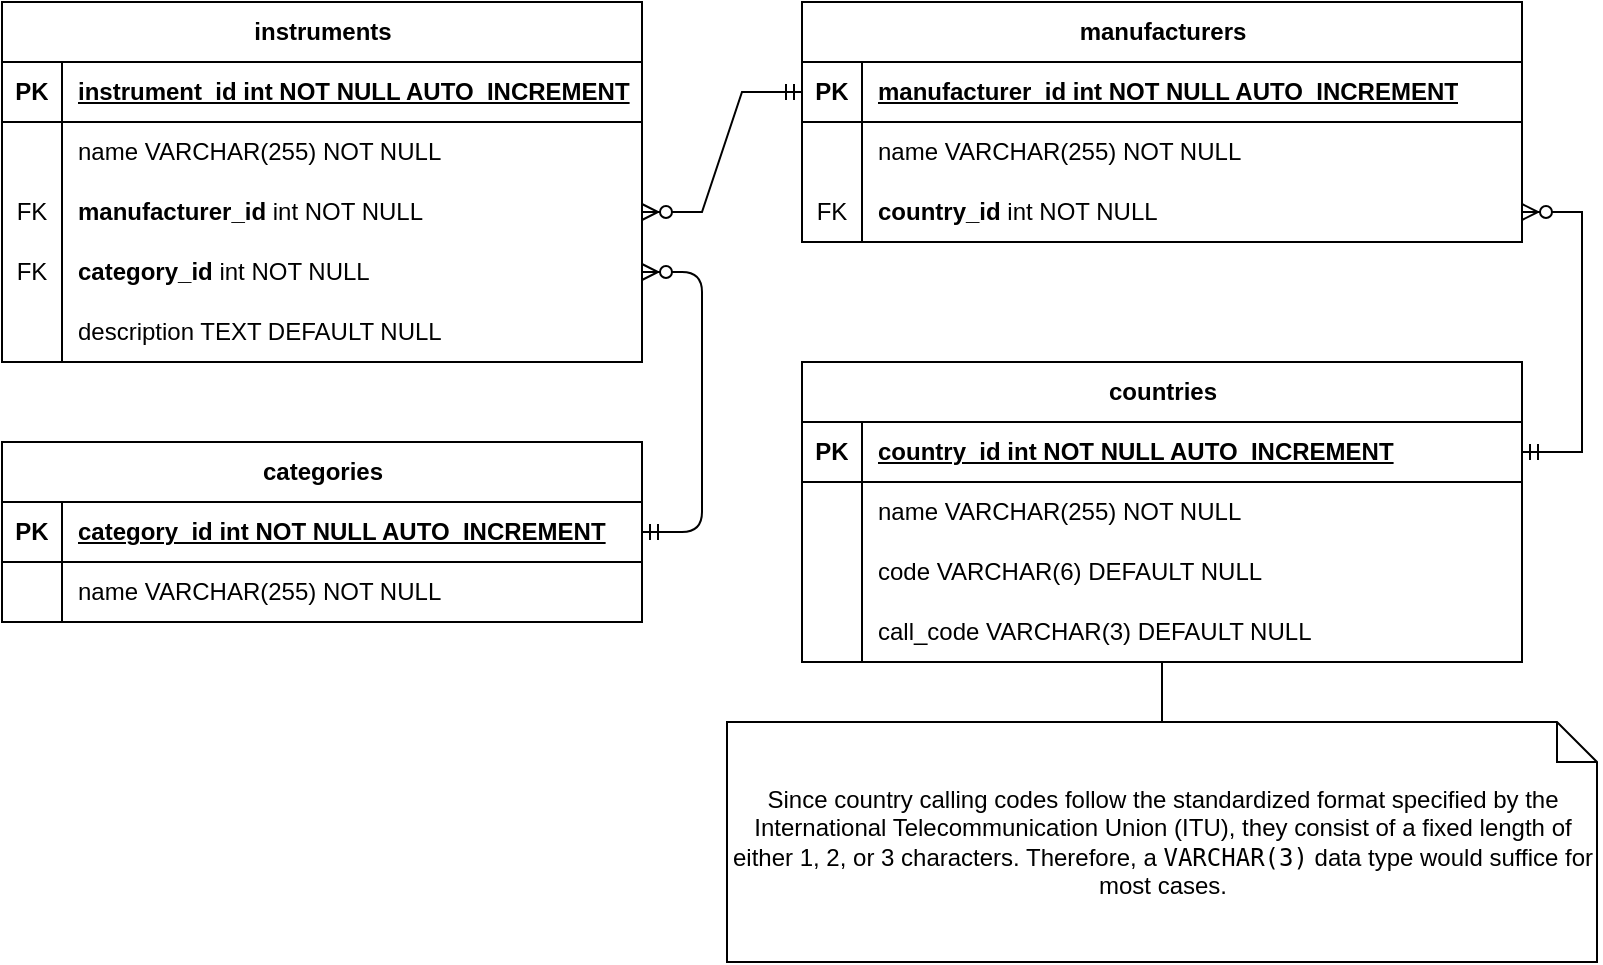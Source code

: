 <mxfile version="23.1.6" type="github">
  <diagram id="R2lEEEUBdFMjLlhIrx00" name="Page-1">
    <mxGraphModel dx="1195" dy="633" grid="1" gridSize="10" guides="1" tooltips="1" connect="1" arrows="1" fold="1" page="1" pageScale="1" pageWidth="850" pageHeight="1100" math="0" shadow="0" extFonts="Permanent Marker^https://fonts.googleapis.com/css?family=Permanent+Marker">
      <root>
        <mxCell id="0" />
        <mxCell id="1" parent="0" />
        <mxCell id="uTU5A2QFwylP1xqzKWEk-14" value="instruments" style="shape=table;startSize=30;container=1;collapsible=1;childLayout=tableLayout;fixedRows=1;rowLines=0;fontStyle=1;align=center;resizeLast=1;html=1;" parent="1" vertex="1">
          <mxGeometry x="40" y="100" width="320" height="180" as="geometry" />
        </mxCell>
        <mxCell id="uTU5A2QFwylP1xqzKWEk-15" value="" style="shape=tableRow;horizontal=0;startSize=0;swimlaneHead=0;swimlaneBody=0;fillColor=none;collapsible=0;dropTarget=0;points=[[0,0.5],[1,0.5]];portConstraint=eastwest;top=0;left=0;right=0;bottom=1;" parent="uTU5A2QFwylP1xqzKWEk-14" vertex="1">
          <mxGeometry y="30" width="320" height="30" as="geometry" />
        </mxCell>
        <mxCell id="uTU5A2QFwylP1xqzKWEk-16" value="PK" style="shape=partialRectangle;connectable=0;fillColor=none;top=0;left=0;bottom=0;right=0;fontStyle=1;overflow=hidden;whiteSpace=wrap;html=1;" parent="uTU5A2QFwylP1xqzKWEk-15" vertex="1">
          <mxGeometry width="30" height="30" as="geometry">
            <mxRectangle width="30" height="30" as="alternateBounds" />
          </mxGeometry>
        </mxCell>
        <mxCell id="uTU5A2QFwylP1xqzKWEk-17" value="instrument_id int NOT NULL AUTO_INCREMENT" style="shape=partialRectangle;connectable=0;fillColor=none;top=0;left=0;bottom=0;right=0;align=left;spacingLeft=6;fontStyle=5;overflow=hidden;whiteSpace=wrap;html=1;" parent="uTU5A2QFwylP1xqzKWEk-15" vertex="1">
          <mxGeometry x="30" width="290" height="30" as="geometry">
            <mxRectangle width="290" height="30" as="alternateBounds" />
          </mxGeometry>
        </mxCell>
        <mxCell id="uTU5A2QFwylP1xqzKWEk-18" value="" style="shape=tableRow;horizontal=0;startSize=0;swimlaneHead=0;swimlaneBody=0;fillColor=none;collapsible=0;dropTarget=0;points=[[0,0.5],[1,0.5]];portConstraint=eastwest;top=0;left=0;right=0;bottom=0;" parent="uTU5A2QFwylP1xqzKWEk-14" vertex="1">
          <mxGeometry y="60" width="320" height="30" as="geometry" />
        </mxCell>
        <mxCell id="uTU5A2QFwylP1xqzKWEk-19" value="" style="shape=partialRectangle;connectable=0;fillColor=none;top=0;left=0;bottom=0;right=0;editable=1;overflow=hidden;whiteSpace=wrap;html=1;" parent="uTU5A2QFwylP1xqzKWEk-18" vertex="1">
          <mxGeometry width="30" height="30" as="geometry">
            <mxRectangle width="30" height="30" as="alternateBounds" />
          </mxGeometry>
        </mxCell>
        <mxCell id="uTU5A2QFwylP1xqzKWEk-20" value="name VARCHAR(255) NOT NULL" style="shape=partialRectangle;connectable=0;fillColor=none;top=0;left=0;bottom=0;right=0;align=left;spacingLeft=6;overflow=hidden;whiteSpace=wrap;html=1;" parent="uTU5A2QFwylP1xqzKWEk-18" vertex="1">
          <mxGeometry x="30" width="290" height="30" as="geometry">
            <mxRectangle width="290" height="30" as="alternateBounds" />
          </mxGeometry>
        </mxCell>
        <mxCell id="uTU5A2QFwylP1xqzKWEk-21" value="" style="shape=tableRow;horizontal=0;startSize=0;swimlaneHead=0;swimlaneBody=0;fillColor=none;collapsible=0;dropTarget=0;points=[[0,0.5],[1,0.5]];portConstraint=eastwest;top=0;left=0;right=0;bottom=0;" parent="uTU5A2QFwylP1xqzKWEk-14" vertex="1">
          <mxGeometry y="90" width="320" height="30" as="geometry" />
        </mxCell>
        <mxCell id="uTU5A2QFwylP1xqzKWEk-22" value="FK" style="shape=partialRectangle;connectable=0;fillColor=none;top=0;left=0;bottom=0;right=0;editable=1;overflow=hidden;whiteSpace=wrap;html=1;" parent="uTU5A2QFwylP1xqzKWEk-21" vertex="1">
          <mxGeometry width="30" height="30" as="geometry">
            <mxRectangle width="30" height="30" as="alternateBounds" />
          </mxGeometry>
        </mxCell>
        <mxCell id="uTU5A2QFwylP1xqzKWEk-23" value="&lt;b&gt;manufacturer_id&lt;/b&gt; int NOT NULL" style="shape=partialRectangle;connectable=0;fillColor=none;top=0;left=0;bottom=0;right=0;align=left;spacingLeft=6;overflow=hidden;whiteSpace=wrap;html=1;" parent="uTU5A2QFwylP1xqzKWEk-21" vertex="1">
          <mxGeometry x="30" width="290" height="30" as="geometry">
            <mxRectangle width="290" height="30" as="alternateBounds" />
          </mxGeometry>
        </mxCell>
        <mxCell id="uTU5A2QFwylP1xqzKWEk-24" value="" style="shape=tableRow;horizontal=0;startSize=0;swimlaneHead=0;swimlaneBody=0;fillColor=none;collapsible=0;dropTarget=0;points=[[0,0.5],[1,0.5]];portConstraint=eastwest;top=0;left=0;right=0;bottom=0;" parent="uTU5A2QFwylP1xqzKWEk-14" vertex="1">
          <mxGeometry y="120" width="320" height="30" as="geometry" />
        </mxCell>
        <mxCell id="uTU5A2QFwylP1xqzKWEk-25" value="FK" style="shape=partialRectangle;connectable=0;fillColor=none;top=0;left=0;bottom=0;right=0;editable=1;overflow=hidden;whiteSpace=wrap;html=1;" parent="uTU5A2QFwylP1xqzKWEk-24" vertex="1">
          <mxGeometry width="30" height="30" as="geometry">
            <mxRectangle width="30" height="30" as="alternateBounds" />
          </mxGeometry>
        </mxCell>
        <mxCell id="uTU5A2QFwylP1xqzKWEk-26" value="&lt;b&gt;category_id&lt;/b&gt; int NOT NULL" style="shape=partialRectangle;connectable=0;fillColor=none;top=0;left=0;bottom=0;right=0;align=left;spacingLeft=6;overflow=hidden;whiteSpace=wrap;html=1;" parent="uTU5A2QFwylP1xqzKWEk-24" vertex="1">
          <mxGeometry x="30" width="290" height="30" as="geometry">
            <mxRectangle width="290" height="30" as="alternateBounds" />
          </mxGeometry>
        </mxCell>
        <mxCell id="uTU5A2QFwylP1xqzKWEk-28" value="" style="shape=tableRow;horizontal=0;startSize=0;swimlaneHead=0;swimlaneBody=0;fillColor=none;collapsible=0;dropTarget=0;points=[[0,0.5],[1,0.5]];portConstraint=eastwest;top=0;left=0;right=0;bottom=0;" parent="uTU5A2QFwylP1xqzKWEk-14" vertex="1">
          <mxGeometry y="150" width="320" height="30" as="geometry" />
        </mxCell>
        <mxCell id="uTU5A2QFwylP1xqzKWEk-29" value="" style="shape=partialRectangle;connectable=0;fillColor=none;top=0;left=0;bottom=0;right=0;editable=1;overflow=hidden;whiteSpace=wrap;html=1;" parent="uTU5A2QFwylP1xqzKWEk-28" vertex="1">
          <mxGeometry width="30" height="30" as="geometry">
            <mxRectangle width="30" height="30" as="alternateBounds" />
          </mxGeometry>
        </mxCell>
        <mxCell id="uTU5A2QFwylP1xqzKWEk-30" value="description TEXT DEFAULT NULL" style="shape=partialRectangle;connectable=0;fillColor=none;top=0;left=0;bottom=0;right=0;align=left;spacingLeft=6;overflow=hidden;whiteSpace=wrap;html=1;" parent="uTU5A2QFwylP1xqzKWEk-28" vertex="1">
          <mxGeometry x="30" width="290" height="30" as="geometry">
            <mxRectangle width="290" height="30" as="alternateBounds" />
          </mxGeometry>
        </mxCell>
        <mxCell id="uTU5A2QFwylP1xqzKWEk-31" value="categories" style="shape=table;startSize=30;container=1;collapsible=1;childLayout=tableLayout;fixedRows=1;rowLines=0;fontStyle=1;align=center;resizeLast=1;html=1;rounded=0;swimlaneLine=1;shadow=0;" parent="1" vertex="1">
          <mxGeometry x="40" y="320" width="320" height="90" as="geometry" />
        </mxCell>
        <mxCell id="uTU5A2QFwylP1xqzKWEk-32" value="" style="shape=tableRow;horizontal=0;startSize=0;swimlaneHead=0;swimlaneBody=0;fillColor=none;collapsible=0;dropTarget=0;points=[[0,0.5],[1,0.5]];portConstraint=eastwest;top=0;left=0;right=0;bottom=1;" parent="uTU5A2QFwylP1xqzKWEk-31" vertex="1">
          <mxGeometry y="30" width="320" height="30" as="geometry" />
        </mxCell>
        <mxCell id="uTU5A2QFwylP1xqzKWEk-33" value="PK" style="shape=partialRectangle;connectable=0;fillColor=none;top=0;left=0;bottom=0;right=0;fontStyle=1;overflow=hidden;whiteSpace=wrap;html=1;" parent="uTU5A2QFwylP1xqzKWEk-32" vertex="1">
          <mxGeometry width="30" height="30" as="geometry">
            <mxRectangle width="30" height="30" as="alternateBounds" />
          </mxGeometry>
        </mxCell>
        <mxCell id="uTU5A2QFwylP1xqzKWEk-34" value="category_id int NOT NULL AUTO_INCREMENT" style="shape=partialRectangle;connectable=0;fillColor=none;top=0;left=0;bottom=0;right=0;align=left;spacingLeft=6;fontStyle=5;overflow=hidden;whiteSpace=wrap;html=1;" parent="uTU5A2QFwylP1xqzKWEk-32" vertex="1">
          <mxGeometry x="30" width="290" height="30" as="geometry">
            <mxRectangle width="290" height="30" as="alternateBounds" />
          </mxGeometry>
        </mxCell>
        <mxCell id="uTU5A2QFwylP1xqzKWEk-35" value="" style="shape=tableRow;horizontal=0;startSize=0;swimlaneHead=0;swimlaneBody=0;fillColor=none;collapsible=0;dropTarget=0;points=[[0,0.5],[1,0.5]];portConstraint=eastwest;top=0;left=0;right=0;bottom=0;" parent="uTU5A2QFwylP1xqzKWEk-31" vertex="1">
          <mxGeometry y="60" width="320" height="30" as="geometry" />
        </mxCell>
        <mxCell id="uTU5A2QFwylP1xqzKWEk-36" value="" style="shape=partialRectangle;connectable=0;fillColor=none;top=0;left=0;bottom=0;right=0;editable=1;overflow=hidden;whiteSpace=wrap;html=1;" parent="uTU5A2QFwylP1xqzKWEk-35" vertex="1">
          <mxGeometry width="30" height="30" as="geometry">
            <mxRectangle width="30" height="30" as="alternateBounds" />
          </mxGeometry>
        </mxCell>
        <mxCell id="uTU5A2QFwylP1xqzKWEk-37" value="name VARCHAR(255) NOT NULL" style="shape=partialRectangle;connectable=0;fillColor=none;top=0;left=0;bottom=0;right=0;align=left;spacingLeft=6;overflow=hidden;whiteSpace=wrap;html=1;" parent="uTU5A2QFwylP1xqzKWEk-35" vertex="1">
          <mxGeometry x="30" width="290" height="30" as="geometry">
            <mxRectangle width="290" height="30" as="alternateBounds" />
          </mxGeometry>
        </mxCell>
        <mxCell id="uTU5A2QFwylP1xqzKWEk-44" value="" style="edgeStyle=entityRelationEdgeStyle;fontSize=12;html=1;endArrow=ERzeroToMany;startArrow=ERmandOne;rounded=1;curved=0;" parent="1" source="uTU5A2QFwylP1xqzKWEk-32" target="uTU5A2QFwylP1xqzKWEk-24" edge="1">
          <mxGeometry width="100" height="100" relative="1" as="geometry">
            <mxPoint x="370" y="330" as="sourcePoint" />
            <mxPoint x="470" y="230" as="targetPoint" />
            <Array as="points">
              <mxPoint x="420" y="420" />
              <mxPoint x="410" y="440" />
              <mxPoint x="400" y="440" />
              <mxPoint x="400" y="440" />
              <mxPoint x="400" y="450" />
            </Array>
          </mxGeometry>
        </mxCell>
        <mxCell id="zEMKtuR8H-E7qVrc66Bj-1" value="manufacturers" style="shape=table;startSize=30;container=1;collapsible=1;childLayout=tableLayout;fixedRows=1;rowLines=0;fontStyle=1;align=center;resizeLast=1;html=1;" vertex="1" parent="1">
          <mxGeometry x="440" y="100" width="360" height="120" as="geometry" />
        </mxCell>
        <mxCell id="zEMKtuR8H-E7qVrc66Bj-2" value="" style="shape=tableRow;horizontal=0;startSize=0;swimlaneHead=0;swimlaneBody=0;fillColor=none;collapsible=0;dropTarget=0;points=[[0,0.5],[1,0.5]];portConstraint=eastwest;top=0;left=0;right=0;bottom=1;" vertex="1" parent="zEMKtuR8H-E7qVrc66Bj-1">
          <mxGeometry y="30" width="360" height="30" as="geometry" />
        </mxCell>
        <mxCell id="zEMKtuR8H-E7qVrc66Bj-3" value="PK" style="shape=partialRectangle;connectable=0;fillColor=none;top=0;left=0;bottom=0;right=0;fontStyle=1;overflow=hidden;whiteSpace=wrap;html=1;" vertex="1" parent="zEMKtuR8H-E7qVrc66Bj-2">
          <mxGeometry width="30" height="30" as="geometry">
            <mxRectangle width="30" height="30" as="alternateBounds" />
          </mxGeometry>
        </mxCell>
        <mxCell id="zEMKtuR8H-E7qVrc66Bj-4" value="manufacturer_id int NOT NULL AUTO_INCREMENT" style="shape=partialRectangle;connectable=0;fillColor=none;top=0;left=0;bottom=0;right=0;align=left;spacingLeft=6;fontStyle=5;overflow=hidden;whiteSpace=wrap;html=1;" vertex="1" parent="zEMKtuR8H-E7qVrc66Bj-2">
          <mxGeometry x="30" width="330" height="30" as="geometry">
            <mxRectangle width="330" height="30" as="alternateBounds" />
          </mxGeometry>
        </mxCell>
        <mxCell id="zEMKtuR8H-E7qVrc66Bj-5" value="" style="shape=tableRow;horizontal=0;startSize=0;swimlaneHead=0;swimlaneBody=0;fillColor=none;collapsible=0;dropTarget=0;points=[[0,0.5],[1,0.5]];portConstraint=eastwest;top=0;left=0;right=0;bottom=0;" vertex="1" parent="zEMKtuR8H-E7qVrc66Bj-1">
          <mxGeometry y="60" width="360" height="30" as="geometry" />
        </mxCell>
        <mxCell id="zEMKtuR8H-E7qVrc66Bj-6" value="" style="shape=partialRectangle;connectable=0;fillColor=none;top=0;left=0;bottom=0;right=0;editable=1;overflow=hidden;whiteSpace=wrap;html=1;" vertex="1" parent="zEMKtuR8H-E7qVrc66Bj-5">
          <mxGeometry width="30" height="30" as="geometry">
            <mxRectangle width="30" height="30" as="alternateBounds" />
          </mxGeometry>
        </mxCell>
        <mxCell id="zEMKtuR8H-E7qVrc66Bj-7" value="name VARCHAR(255) NOT NULL" style="shape=partialRectangle;connectable=0;fillColor=none;top=0;left=0;bottom=0;right=0;align=left;spacingLeft=6;overflow=hidden;whiteSpace=wrap;html=1;" vertex="1" parent="zEMKtuR8H-E7qVrc66Bj-5">
          <mxGeometry x="30" width="330" height="30" as="geometry">
            <mxRectangle width="330" height="30" as="alternateBounds" />
          </mxGeometry>
        </mxCell>
        <mxCell id="zEMKtuR8H-E7qVrc66Bj-8" value="" style="shape=tableRow;horizontal=0;startSize=0;swimlaneHead=0;swimlaneBody=0;fillColor=none;collapsible=0;dropTarget=0;points=[[0,0.5],[1,0.5]];portConstraint=eastwest;top=0;left=0;right=0;bottom=0;" vertex="1" parent="zEMKtuR8H-E7qVrc66Bj-1">
          <mxGeometry y="90" width="360" height="30" as="geometry" />
        </mxCell>
        <mxCell id="zEMKtuR8H-E7qVrc66Bj-9" value="FK" style="shape=partialRectangle;connectable=0;fillColor=none;top=0;left=0;bottom=0;right=0;editable=1;overflow=hidden;whiteSpace=wrap;html=1;" vertex="1" parent="zEMKtuR8H-E7qVrc66Bj-8">
          <mxGeometry width="30" height="30" as="geometry">
            <mxRectangle width="30" height="30" as="alternateBounds" />
          </mxGeometry>
        </mxCell>
        <mxCell id="zEMKtuR8H-E7qVrc66Bj-10" value="&lt;b&gt;country_id&lt;/b&gt; int NOT NULL" style="shape=partialRectangle;connectable=0;fillColor=none;top=0;left=0;bottom=0;right=0;align=left;spacingLeft=6;overflow=hidden;whiteSpace=wrap;html=1;" vertex="1" parent="zEMKtuR8H-E7qVrc66Bj-8">
          <mxGeometry x="30" width="330" height="30" as="geometry">
            <mxRectangle width="330" height="30" as="alternateBounds" />
          </mxGeometry>
        </mxCell>
        <mxCell id="zEMKtuR8H-E7qVrc66Bj-15" value="" style="edgeStyle=entityRelationEdgeStyle;fontSize=12;html=1;endArrow=ERzeroToMany;startArrow=ERmandOne;rounded=0;" edge="1" parent="1" source="zEMKtuR8H-E7qVrc66Bj-2" target="uTU5A2QFwylP1xqzKWEk-21">
          <mxGeometry width="100" height="100" relative="1" as="geometry">
            <mxPoint x="450" y="410" as="sourcePoint" />
            <mxPoint x="550" y="310" as="targetPoint" />
            <Array as="points">
              <mxPoint x="500" y="420" />
            </Array>
          </mxGeometry>
        </mxCell>
        <mxCell id="zEMKtuR8H-E7qVrc66Bj-16" value="countries" style="shape=table;startSize=30;container=1;collapsible=1;childLayout=tableLayout;fixedRows=1;rowLines=0;fontStyle=1;align=center;resizeLast=1;html=1;" vertex="1" parent="1">
          <mxGeometry x="440" y="280" width="360" height="150" as="geometry" />
        </mxCell>
        <mxCell id="zEMKtuR8H-E7qVrc66Bj-17" value="" style="shape=tableRow;horizontal=0;startSize=0;swimlaneHead=0;swimlaneBody=0;fillColor=none;collapsible=0;dropTarget=0;points=[[0,0.5],[1,0.5]];portConstraint=eastwest;top=0;left=0;right=0;bottom=1;" vertex="1" parent="zEMKtuR8H-E7qVrc66Bj-16">
          <mxGeometry y="30" width="360" height="30" as="geometry" />
        </mxCell>
        <mxCell id="zEMKtuR8H-E7qVrc66Bj-18" value="PK" style="shape=partialRectangle;connectable=0;fillColor=none;top=0;left=0;bottom=0;right=0;fontStyle=1;overflow=hidden;whiteSpace=wrap;html=1;" vertex="1" parent="zEMKtuR8H-E7qVrc66Bj-17">
          <mxGeometry width="30" height="30" as="geometry">
            <mxRectangle width="30" height="30" as="alternateBounds" />
          </mxGeometry>
        </mxCell>
        <mxCell id="zEMKtuR8H-E7qVrc66Bj-19" value="country_id int NOT NULL AUTO_INCREMENT" style="shape=partialRectangle;connectable=0;fillColor=none;top=0;left=0;bottom=0;right=0;align=left;spacingLeft=6;fontStyle=5;overflow=hidden;whiteSpace=wrap;html=1;" vertex="1" parent="zEMKtuR8H-E7qVrc66Bj-17">
          <mxGeometry x="30" width="330" height="30" as="geometry">
            <mxRectangle width="330" height="30" as="alternateBounds" />
          </mxGeometry>
        </mxCell>
        <mxCell id="zEMKtuR8H-E7qVrc66Bj-20" value="" style="shape=tableRow;horizontal=0;startSize=0;swimlaneHead=0;swimlaneBody=0;fillColor=none;collapsible=0;dropTarget=0;points=[[0,0.5],[1,0.5]];portConstraint=eastwest;top=0;left=0;right=0;bottom=0;" vertex="1" parent="zEMKtuR8H-E7qVrc66Bj-16">
          <mxGeometry y="60" width="360" height="30" as="geometry" />
        </mxCell>
        <mxCell id="zEMKtuR8H-E7qVrc66Bj-21" value="" style="shape=partialRectangle;connectable=0;fillColor=none;top=0;left=0;bottom=0;right=0;editable=1;overflow=hidden;whiteSpace=wrap;html=1;" vertex="1" parent="zEMKtuR8H-E7qVrc66Bj-20">
          <mxGeometry width="30" height="30" as="geometry">
            <mxRectangle width="30" height="30" as="alternateBounds" />
          </mxGeometry>
        </mxCell>
        <mxCell id="zEMKtuR8H-E7qVrc66Bj-22" value="name VARCHAR(255) NOT NULL" style="shape=partialRectangle;connectable=0;fillColor=none;top=0;left=0;bottom=0;right=0;align=left;spacingLeft=6;overflow=hidden;whiteSpace=wrap;html=1;" vertex="1" parent="zEMKtuR8H-E7qVrc66Bj-20">
          <mxGeometry x="30" width="330" height="30" as="geometry">
            <mxRectangle width="330" height="30" as="alternateBounds" />
          </mxGeometry>
        </mxCell>
        <mxCell id="zEMKtuR8H-E7qVrc66Bj-30" value="" style="shape=tableRow;horizontal=0;startSize=0;swimlaneHead=0;swimlaneBody=0;fillColor=none;collapsible=0;dropTarget=0;points=[[0,0.5],[1,0.5]];portConstraint=eastwest;top=0;left=0;right=0;bottom=0;" vertex="1" parent="zEMKtuR8H-E7qVrc66Bj-16">
          <mxGeometry y="90" width="360" height="30" as="geometry" />
        </mxCell>
        <mxCell id="zEMKtuR8H-E7qVrc66Bj-31" value="" style="shape=partialRectangle;connectable=0;fillColor=none;top=0;left=0;bottom=0;right=0;editable=1;overflow=hidden;whiteSpace=wrap;html=1;" vertex="1" parent="zEMKtuR8H-E7qVrc66Bj-30">
          <mxGeometry width="30" height="30" as="geometry">
            <mxRectangle width="30" height="30" as="alternateBounds" />
          </mxGeometry>
        </mxCell>
        <mxCell id="zEMKtuR8H-E7qVrc66Bj-32" value="code VARCHAR(6) DEFAULT NULL" style="shape=partialRectangle;connectable=0;fillColor=none;top=0;left=0;bottom=0;right=0;align=left;spacingLeft=6;overflow=hidden;whiteSpace=wrap;html=1;" vertex="1" parent="zEMKtuR8H-E7qVrc66Bj-30">
          <mxGeometry x="30" width="330" height="30" as="geometry">
            <mxRectangle width="330" height="30" as="alternateBounds" />
          </mxGeometry>
        </mxCell>
        <mxCell id="zEMKtuR8H-E7qVrc66Bj-34" value="" style="shape=tableRow;horizontal=0;startSize=0;swimlaneHead=0;swimlaneBody=0;fillColor=none;collapsible=0;dropTarget=0;points=[[0,0.5],[1,0.5]];portConstraint=eastwest;top=0;left=0;right=0;bottom=0;" vertex="1" parent="zEMKtuR8H-E7qVrc66Bj-16">
          <mxGeometry y="120" width="360" height="30" as="geometry" />
        </mxCell>
        <mxCell id="zEMKtuR8H-E7qVrc66Bj-35" value="" style="shape=partialRectangle;connectable=0;fillColor=none;top=0;left=0;bottom=0;right=0;editable=1;overflow=hidden;whiteSpace=wrap;html=1;" vertex="1" parent="zEMKtuR8H-E7qVrc66Bj-34">
          <mxGeometry width="30" height="30" as="geometry">
            <mxRectangle width="30" height="30" as="alternateBounds" />
          </mxGeometry>
        </mxCell>
        <mxCell id="zEMKtuR8H-E7qVrc66Bj-36" value="call_code VARCHAR(3) DEFAULT NULL" style="shape=partialRectangle;connectable=0;fillColor=none;top=0;left=0;bottom=0;right=0;align=left;spacingLeft=6;overflow=hidden;whiteSpace=wrap;html=1;" vertex="1" parent="zEMKtuR8H-E7qVrc66Bj-34">
          <mxGeometry x="30" width="330" height="30" as="geometry">
            <mxRectangle width="330" height="30" as="alternateBounds" />
          </mxGeometry>
        </mxCell>
        <mxCell id="zEMKtuR8H-E7qVrc66Bj-29" value="" style="edgeStyle=entityRelationEdgeStyle;fontSize=12;html=1;endArrow=ERzeroToMany;startArrow=ERmandOne;rounded=0;" edge="1" parent="1" source="zEMKtuR8H-E7qVrc66Bj-17" target="zEMKtuR8H-E7qVrc66Bj-8">
          <mxGeometry width="100" height="100" relative="1" as="geometry">
            <mxPoint x="400" y="310" as="sourcePoint" />
            <mxPoint x="510" y="260" as="targetPoint" />
          </mxGeometry>
        </mxCell>
        <mxCell id="zEMKtuR8H-E7qVrc66Bj-33" value="Since country calling codes follow the standardized format specified by the International Telecommunication Union (ITU)&lt;span class=&quot;&quot;&gt;&lt;/span&gt;&lt;span class=&quot;&quot;&gt;, they consist of a fixed length of either 1, 2, or 3 characters. Therefore, a &lt;/span&gt;&lt;span class=&quot;&quot;&gt;&lt;code&gt;VARCHAR(3)&lt;/code&gt;&lt;/span&gt;&lt;span class=&quot;&quot;&gt; data type would suffice for most cases.&lt;/span&gt;" style="shape=note;size=20;whiteSpace=wrap;html=1;" vertex="1" parent="1">
          <mxGeometry x="402.5" y="460" width="435" height="120" as="geometry" />
        </mxCell>
        <mxCell id="zEMKtuR8H-E7qVrc66Bj-37" value="" style="endArrow=none;html=1;rounded=0;" edge="1" parent="1" source="zEMKtuR8H-E7qVrc66Bj-33" target="zEMKtuR8H-E7qVrc66Bj-16">
          <mxGeometry relative="1" as="geometry">
            <mxPoint x="370" y="320" as="sourcePoint" />
            <mxPoint x="530" y="320" as="targetPoint" />
          </mxGeometry>
        </mxCell>
      </root>
    </mxGraphModel>
  </diagram>
</mxfile>
